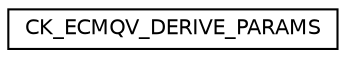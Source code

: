 digraph "Graphical Class Hierarchy"
{
  edge [fontname="Helvetica",fontsize="10",labelfontname="Helvetica",labelfontsize="10"];
  node [fontname="Helvetica",fontsize="10",shape=record];
  rankdir="LR";
  Node0 [label="CK_ECMQV_DERIVE_PARAMS",height=0.2,width=0.4,color="black", fillcolor="white", style="filled",URL="$struct_c_k___e_c_m_q_v___d_e_r_i_v_e___p_a_r_a_m_s.html"];
}
